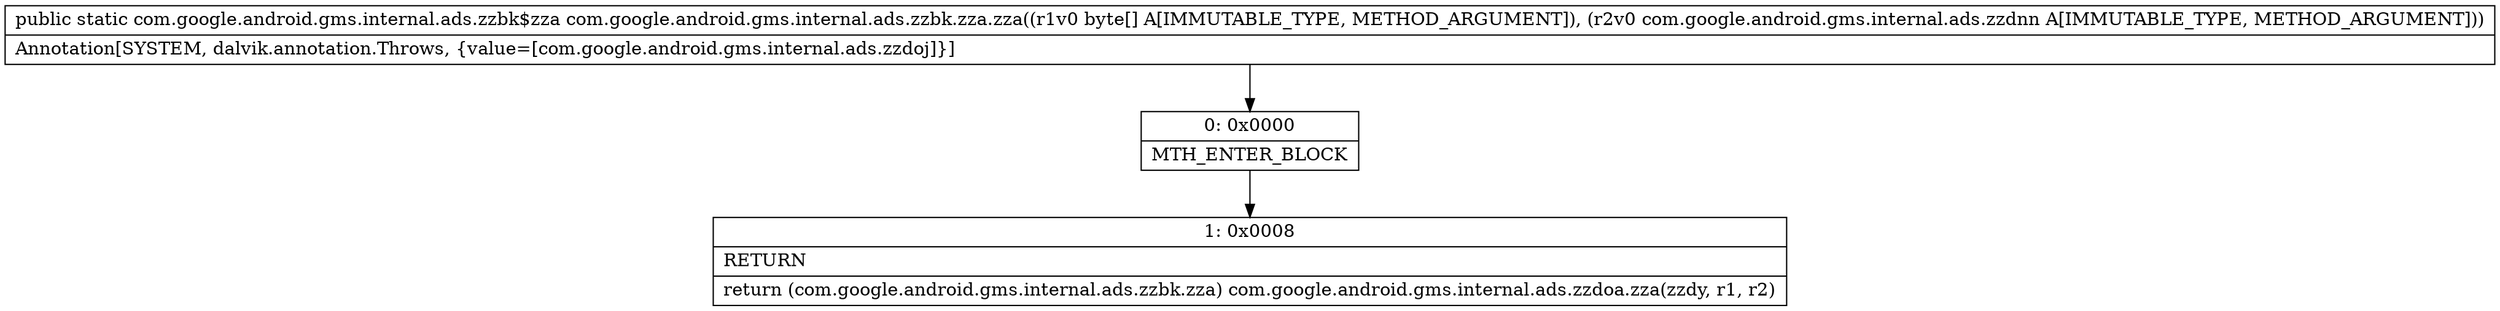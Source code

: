 digraph "CFG forcom.google.android.gms.internal.ads.zzbk.zza.zza([BLcom\/google\/android\/gms\/internal\/ads\/zzdnn;)Lcom\/google\/android\/gms\/internal\/ads\/zzbk$zza;" {
Node_0 [shape=record,label="{0\:\ 0x0000|MTH_ENTER_BLOCK\l}"];
Node_1 [shape=record,label="{1\:\ 0x0008|RETURN\l|return (com.google.android.gms.internal.ads.zzbk.zza) com.google.android.gms.internal.ads.zzdoa.zza(zzdy, r1, r2)\l}"];
MethodNode[shape=record,label="{public static com.google.android.gms.internal.ads.zzbk$zza com.google.android.gms.internal.ads.zzbk.zza.zza((r1v0 byte[] A[IMMUTABLE_TYPE, METHOD_ARGUMENT]), (r2v0 com.google.android.gms.internal.ads.zzdnn A[IMMUTABLE_TYPE, METHOD_ARGUMENT]))  | Annotation[SYSTEM, dalvik.annotation.Throws, \{value=[com.google.android.gms.internal.ads.zzdoj]\}]\l}"];
MethodNode -> Node_0;
Node_0 -> Node_1;
}

